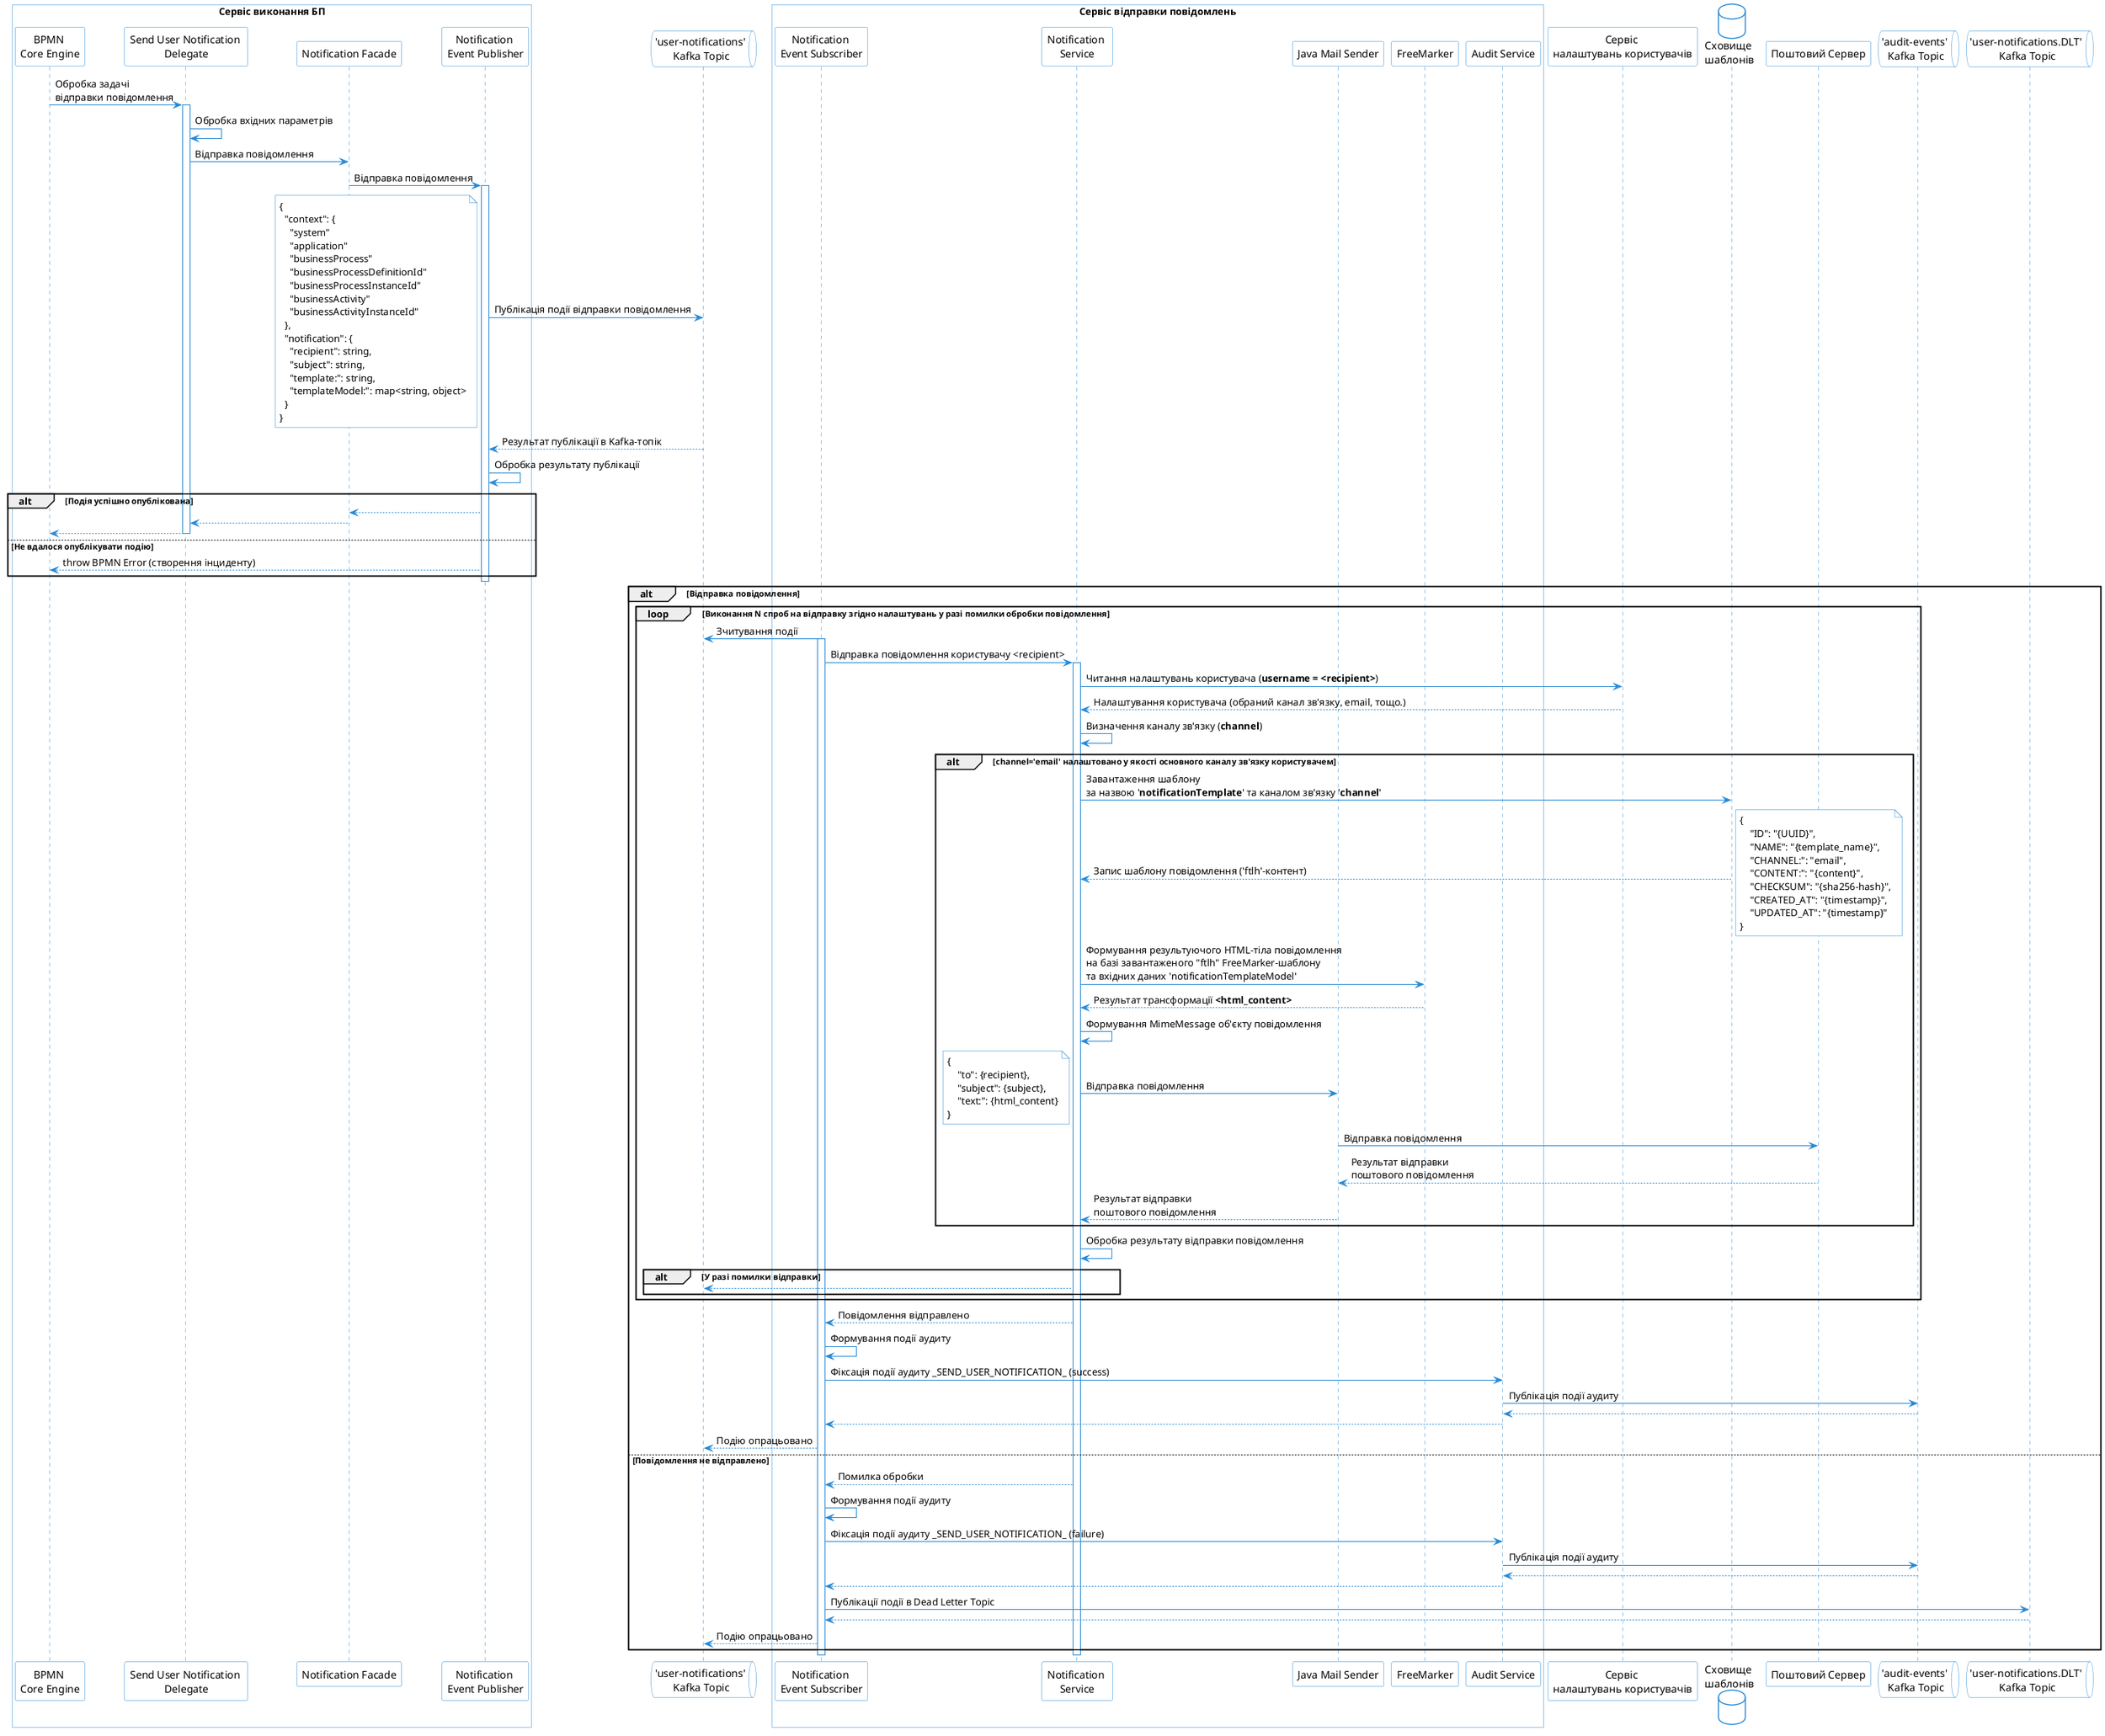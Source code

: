 @startuml
skinparam shadowing false
skinparam DatabaseBackgroundColor white
skinparam DatabaseBorderColor #2688d4
skinparam QueueBackgroundColor white
skinparam QueueBorderColor #2688d4
skinparam NoteBackgroundColor white
skinparam NoteBorderColor #2688d4
skinparam sequence {
    ArrowColor #2688d4
    ActorBorderColor #2688d4
    LifeLineBorderColor #2688d4
    ParticipantBorderColor #2688d4
    ParticipantBackgroundColor white
    BoxBorderColor #2688d4
    BoxBackgroundColor white
}

box "Сервіс виконання БП"
    participant "BPMN \nCore Engine" as engine
    participant "Send User Notification \nDelegate" as send_notification_delegate
    participant "Notification Facade" as notification_facade
    participant "Notification \nEvent Publisher" as notification_kafka_publisher
end box

queue "'user-notifications'\n Kafka Topic" as user_notifications_kafka_topic

box "Сервіс відправки повідомлень"
  participant "Notification \nEvent Subscriber" as notification_kafka_subscriber
  participant "Notification \nService" as notification_service
  participant "Java Mail Sender" as email_sender
  participant "FreeMarker" as freemarker_processor
  participant "Audit Service" as audit_service
end box

participant "Сервіс \nналаштувань користувачів" as user_settings_service
database "Сховище \nшаблонів" as template_db
participant "Поштовий Сервер" as mail_server

queue "'audit-events'\n Kafka Topic" as audit_events_kafka_topic

queue "'user-notifications.DLT'\n Kafka Topic" as user_notifications_dlt_kafka_topic

engine -> send_notification_delegate: Обробка задачі \nвідправки повідомлення
activate send_notification_delegate
  send_notification_delegate -> send_notification_delegate: Обробка вхідних параметрів
  send_notification_delegate -> notification_facade: Відправка повідомлення
  notification_facade -> notification_kafka_publisher: Відправка повідомлення
  activate notification_kafka_publisher
  notification_kafka_publisher -> user_notifications_kafka_topic: Публікація події відправки повідомлення
    note left
      {
        "context": {
          "system"
          "application"
          "businessProcess"
          "businessProcessDefinitionId"
          "businessProcessInstanceId"
          "businessActivity"
          "businessActivityInstanceId"
        },
        "notification": {
          "recipient": string,
          "subject": string,
          "template:": string,
          "templateModel:": map<string, object>
        }
      }
    end note
  user_notifications_kafka_topic --> notification_kafka_publisher: Результат публікації в Kafka-топік
  notification_kafka_publisher -> notification_kafka_publisher: Обробка результату публікації

  alt Подія успішно опублікована
    notification_kafka_publisher --> notification_facade
    notification_facade --> send_notification_delegate
    send_notification_delegate --> engine
  deactivate send_notification_delegate
else Не вдалося опублікувати подію
notification_kafka_publisher --> engine: throw BPMN Error (створення інциденту)
end
deactivate notification_kafka_publisher

alt Відправка повідомлення
loop Виконання N спроб на відправку згідно налаштувань у разі помилки обробки повідомлення
notification_kafka_subscriber -> user_notifications_kafka_topic: Зчитування події
activate notification_kafka_subscriber
notification_kafka_subscriber -> notification_service: Відправка повідомлення користувачу <recipient>
activate notification_service
  notification_service -> user_settings_service: Читання налаштувань користувача (**username = <recipient>**)
  user_settings_service --> notification_service: Налаштування користувача (обраний канал зв'язку, email, тощо.)
  notification_service -> notification_service: Визначення каналу зв'язку (**channel**)

  alt channel='email' налаштовано у якості основного каналу зв'язку користувачем
    notification_service -> template_db: Завантаження шаблону \nза назвою '**notificationTemplate**' та каналом зв'язку '**channel**'
    template_db --> notification_service: Запис шаблону повідомлення ('ftlh'-контент)
      note right
        {
            "ID": "{UUID}",
            "NAME": "{template_name}",
            "CHANNEL:": "email",
            "CONTENT:": "{content}",
            "CHECKSUM": "{sha256-hash}",
            "CREATED_AT": "{timestamp}",
            "UPDATED_AT": "{timestamp}"
        }
      end note
    notification_service -> freemarker_processor: Формування результуючого HTML-тіла повідомлення \nна базі завантаженого "ftlh" FreeMarker-шаблону \nта вхідних даних 'notificationTemplateModel'
    freemarker_processor --> notification_service: Результат трансформації **<html_content>**
    notification_service -> notification_service: Формування MimeMessage об'єкту повідомлення
    notification_service -> email_sender: Відправка повідомлення
      note left
        {
            "to": {recipient},
            "subject": {subject},
            "text:": {html_content}
        }
      end note
    email_sender -> mail_server: Відправка повідомлення
    mail_server --> email_sender: Результат відправки \nпоштового повідомлення
    email_sender --> notification_service: Результат відправки \nпоштового повідомлення
  end

  notification_service -> notification_service: Обробка результату відправки повідомлення
  alt У разі помилки відправки
    notification_service --> user_notifications_kafka_topic
  end
end
    notification_service --> notification_kafka_subscriber: Повідомлення відправлено
    notification_kafka_subscriber -> notification_kafka_subscriber: Формування події аудиту
    notification_kafka_subscriber -> audit_service: Фіксація події аудиту _SEND_USER_NOTIFICATION_ (success)
    audit_service -> audit_events_kafka_topic: Публікація події аудиту
    audit_events_kafka_topic --> audit_service
    audit_service --> notification_kafka_subscriber
    notification_kafka_subscriber --> user_notifications_kafka_topic: Подію опрацьовано

else Повідомлення не відправлено
    notification_service --> notification_kafka_subscriber: Помилка обробки
    notification_kafka_subscriber -> notification_kafka_subscriber: Формування події аудиту
    notification_kafka_subscriber -> audit_service: Фіксація події аудиту _SEND_USER_NOTIFICATION_ (failure)
    audit_service -> audit_events_kafka_topic: Публікація події аудиту
    audit_events_kafka_topic --> audit_service
    audit_service --> notification_kafka_subscriber
    notification_kafka_subscriber -> user_notifications_dlt_kafka_topic: Публікації події в Dead Letter Topic
    user_notifications_dlt_kafka_topic --> notification_kafka_subscriber
    notification_kafka_subscriber --> user_notifications_kafka_topic: Подію опрацьовано
end
deactivate notification_service
deactivate notification_kafka_subscriber
@enduml